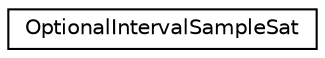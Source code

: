 digraph "Graphical Class Hierarchy"
{
 // LATEX_PDF_SIZE
  edge [fontname="Helvetica",fontsize="10",labelfontname="Helvetica",labelfontsize="10"];
  node [fontname="Helvetica",fontsize="10",shape=record];
  rankdir="LR";
  Node0 [label="OptionalIntervalSampleSat",height=0.2,width=0.4,color="black", fillcolor="white", style="filled",URL="$classOptionalIntervalSampleSat.html",tooltip=" "];
}
